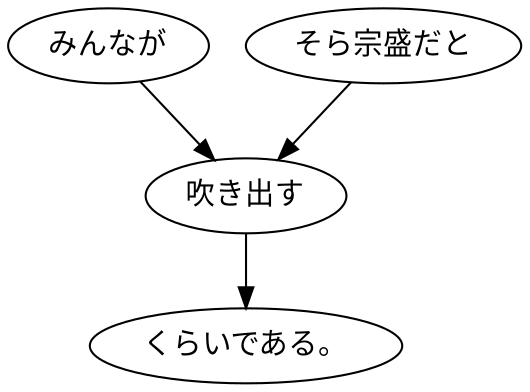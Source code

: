 digraph graph125 {
	node0 [label="みんなが"];
	node1 [label="そら宗盛だと"];
	node2 [label="吹き出す"];
	node3 [label="くらいである。"];
	node0 -> node2;
	node1 -> node2;
	node2 -> node3;
}

